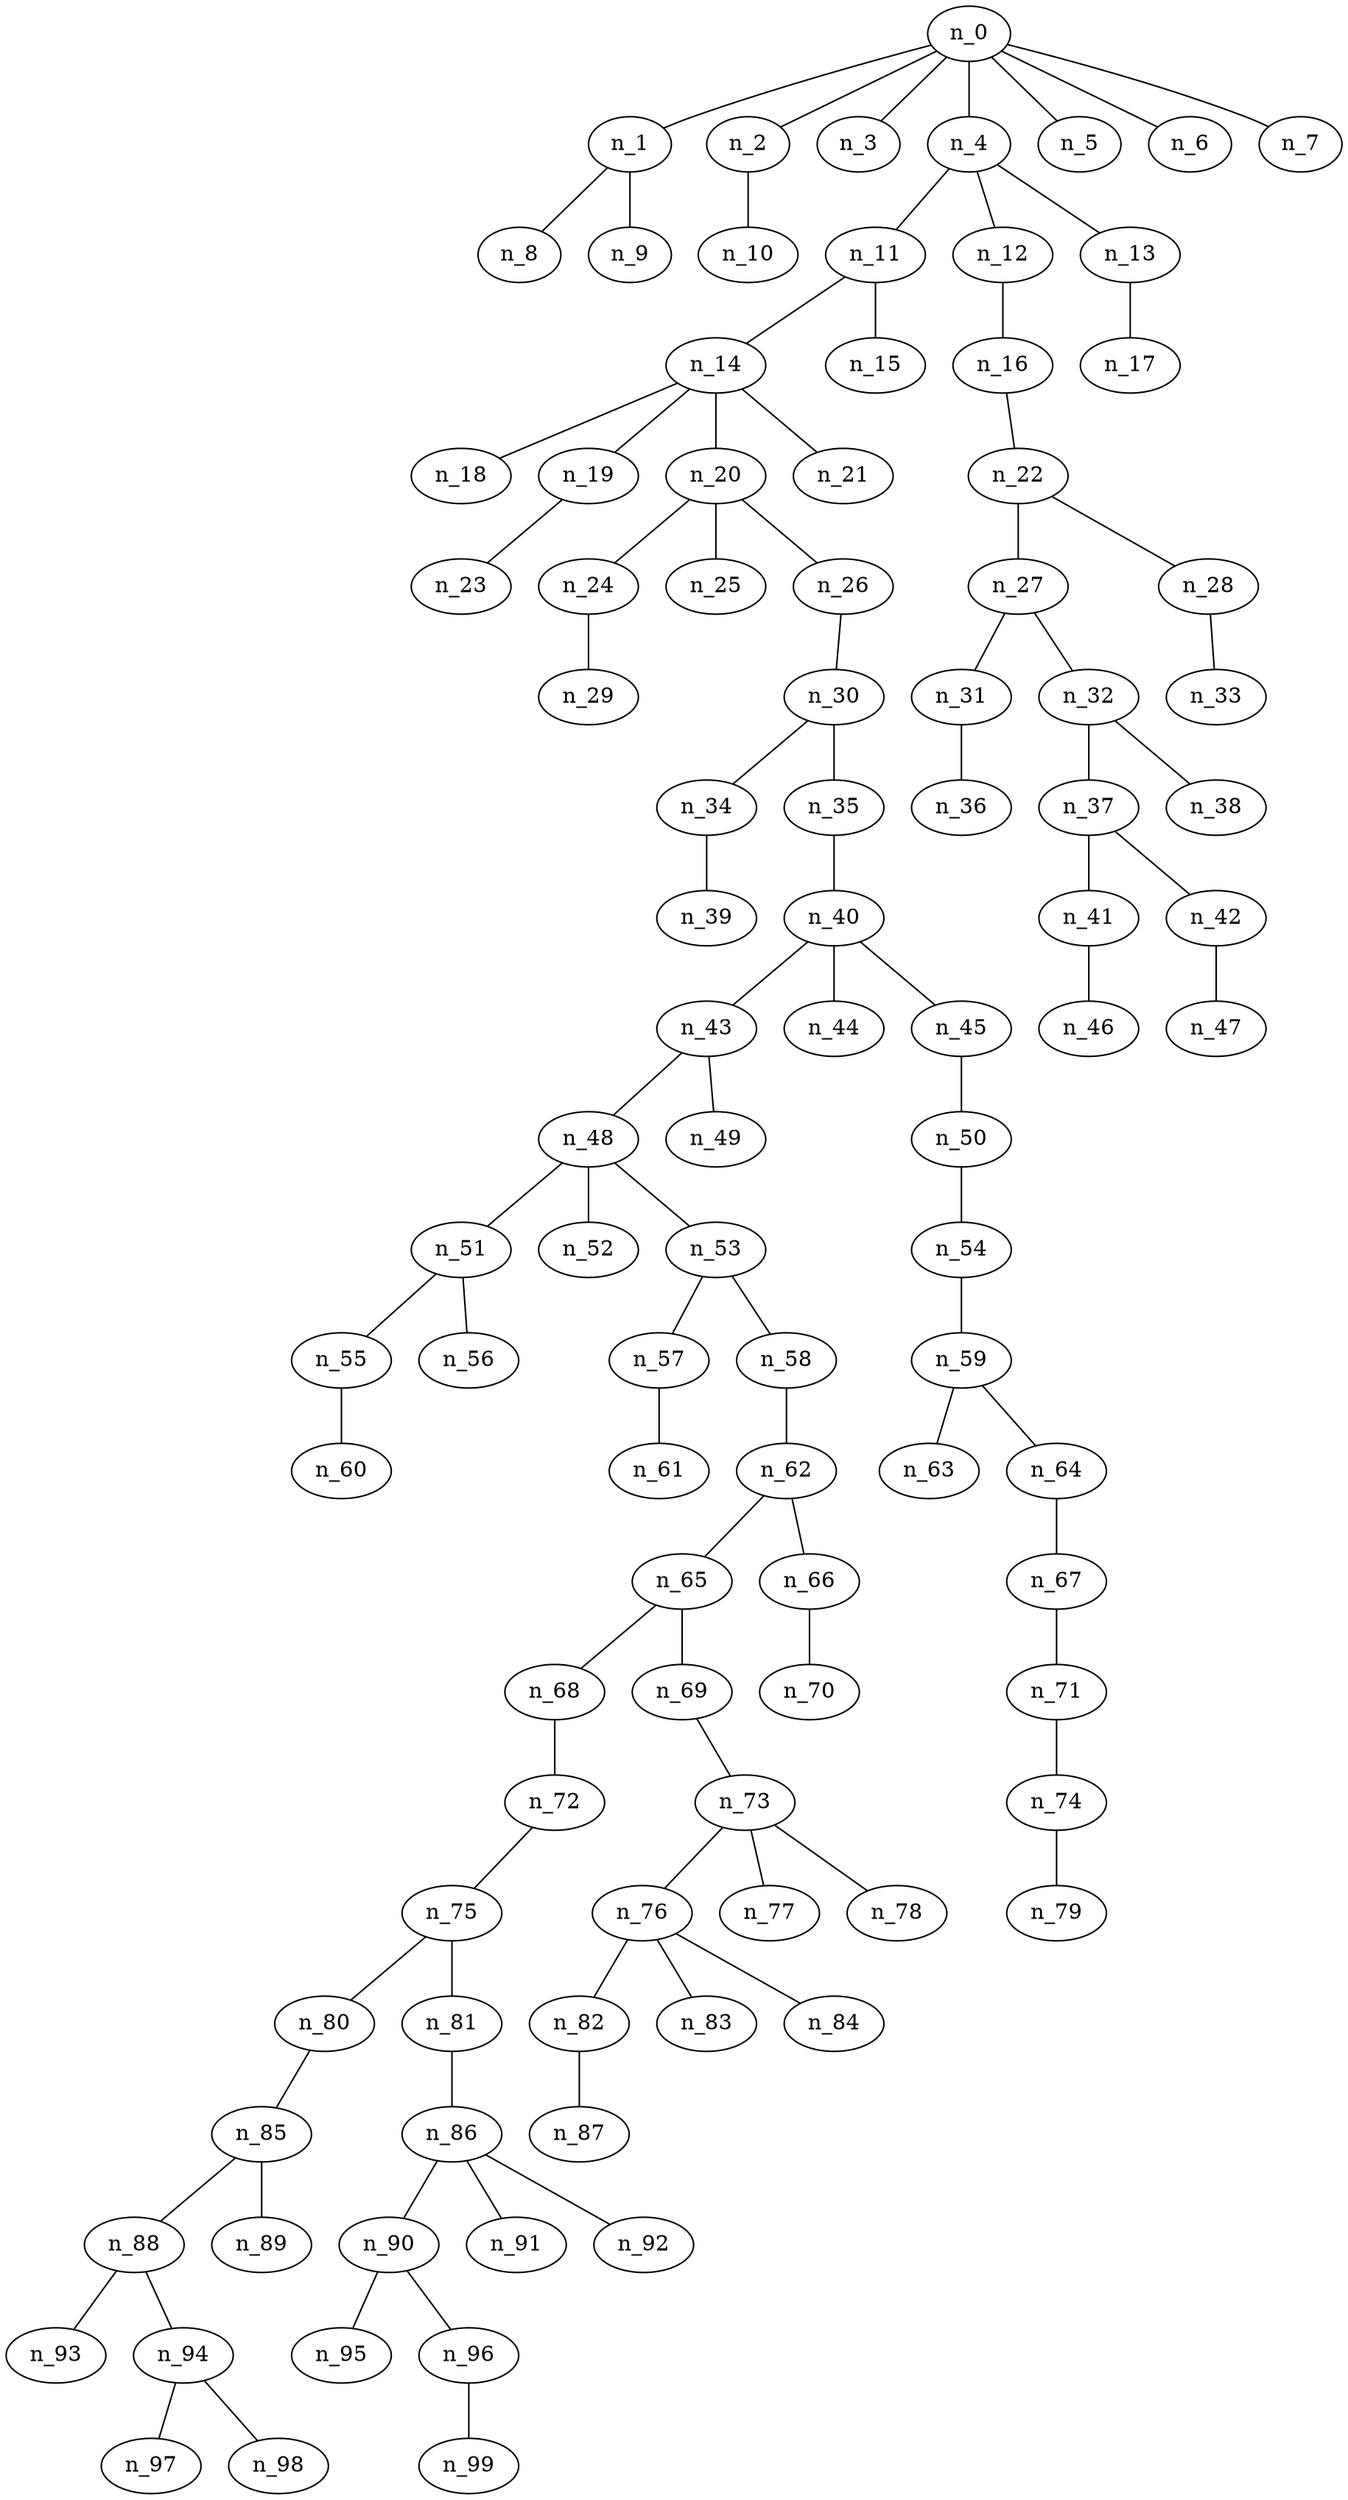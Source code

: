 graph grafoBarabasi_100_7_BFS  {
n_0;
n_1;
n_2;
n_3;
n_4;
n_5;
n_6;
n_7;
n_8;
n_9;
n_10;
n_11;
n_12;
n_13;
n_14;
n_15;
n_16;
n_17;
n_18;
n_19;
n_20;
n_21;
n_22;
n_23;
n_24;
n_25;
n_26;
n_27;
n_28;
n_29;
n_30;
n_31;
n_32;
n_33;
n_34;
n_35;
n_36;
n_37;
n_38;
n_39;
n_40;
n_41;
n_42;
n_43;
n_44;
n_45;
n_46;
n_47;
n_48;
n_49;
n_50;
n_51;
n_52;
n_53;
n_54;
n_55;
n_56;
n_57;
n_58;
n_59;
n_60;
n_61;
n_62;
n_63;
n_64;
n_65;
n_66;
n_67;
n_68;
n_69;
n_70;
n_71;
n_72;
n_73;
n_74;
n_75;
n_76;
n_77;
n_78;
n_79;
n_80;
n_81;
n_82;
n_83;
n_84;
n_85;
n_86;
n_87;
n_88;
n_89;
n_90;
n_91;
n_92;
n_93;
n_94;
n_95;
n_96;
n_97;
n_98;
n_99;
n_0 -- n_1;
n_0 -- n_2;
n_0 -- n_3;
n_0 -- n_4;
n_0 -- n_5;
n_0 -- n_6;
n_0 -- n_7;
n_1 -- n_8;
n_1 -- n_9;
n_2 -- n_10;
n_4 -- n_11;
n_4 -- n_12;
n_4 -- n_13;
n_11 -- n_14;
n_11 -- n_15;
n_12 -- n_16;
n_13 -- n_17;
n_14 -- n_18;
n_14 -- n_19;
n_14 -- n_20;
n_14 -- n_21;
n_16 -- n_22;
n_19 -- n_23;
n_20 -- n_24;
n_20 -- n_25;
n_20 -- n_26;
n_22 -- n_27;
n_22 -- n_28;
n_24 -- n_29;
n_26 -- n_30;
n_27 -- n_31;
n_27 -- n_32;
n_28 -- n_33;
n_30 -- n_34;
n_30 -- n_35;
n_31 -- n_36;
n_32 -- n_37;
n_32 -- n_38;
n_34 -- n_39;
n_35 -- n_40;
n_37 -- n_41;
n_37 -- n_42;
n_40 -- n_43;
n_40 -- n_44;
n_40 -- n_45;
n_41 -- n_46;
n_42 -- n_47;
n_43 -- n_48;
n_43 -- n_49;
n_45 -- n_50;
n_48 -- n_51;
n_48 -- n_52;
n_48 -- n_53;
n_50 -- n_54;
n_51 -- n_55;
n_51 -- n_56;
n_53 -- n_57;
n_53 -- n_58;
n_54 -- n_59;
n_55 -- n_60;
n_57 -- n_61;
n_58 -- n_62;
n_59 -- n_63;
n_59 -- n_64;
n_62 -- n_65;
n_62 -- n_66;
n_64 -- n_67;
n_65 -- n_68;
n_65 -- n_69;
n_66 -- n_70;
n_67 -- n_71;
n_68 -- n_72;
n_69 -- n_73;
n_71 -- n_74;
n_72 -- n_75;
n_73 -- n_76;
n_73 -- n_77;
n_73 -- n_78;
n_74 -- n_79;
n_75 -- n_80;
n_75 -- n_81;
n_76 -- n_82;
n_76 -- n_83;
n_76 -- n_84;
n_80 -- n_85;
n_81 -- n_86;
n_82 -- n_87;
n_85 -- n_88;
n_85 -- n_89;
n_86 -- n_90;
n_86 -- n_91;
n_86 -- n_92;
n_88 -- n_93;
n_88 -- n_94;
n_90 -- n_95;
n_90 -- n_96;
n_94 -- n_97;
n_94 -- n_98;
n_96 -- n_99;
}
